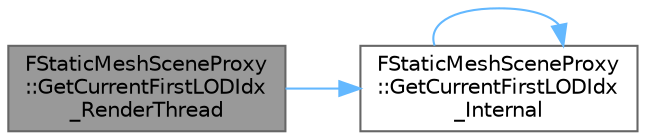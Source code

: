 digraph "FStaticMeshSceneProxy::GetCurrentFirstLODIdx_RenderThread"
{
 // INTERACTIVE_SVG=YES
 // LATEX_PDF_SIZE
  bgcolor="transparent";
  edge [fontname=Helvetica,fontsize=10,labelfontname=Helvetica,labelfontsize=10];
  node [fontname=Helvetica,fontsize=10,shape=box,height=0.2,width=0.4];
  rankdir="LR";
  Node1 [id="Node000001",label="FStaticMeshSceneProxy\l::GetCurrentFirstLODIdx\l_RenderThread",height=0.2,width=0.4,color="gray40", fillcolor="grey60", style="filled", fontcolor="black",tooltip=" "];
  Node1 -> Node2 [id="edge1_Node000001_Node000002",color="steelblue1",style="solid",tooltip=" "];
  Node2 [id="Node000002",label="FStaticMeshSceneProxy\l::GetCurrentFirstLODIdx\l_Internal",height=0.2,width=0.4,color="grey40", fillcolor="white", style="filled",URL="$df/d69/classFStaticMeshSceneProxy.html#a2507f7d0956fdf70fa768c795fc0a3c6",tooltip="Only call on render thread timeline."];
  Node2 -> Node2 [id="edge2_Node000002_Node000002",color="steelblue1",style="solid",tooltip=" "];
}
